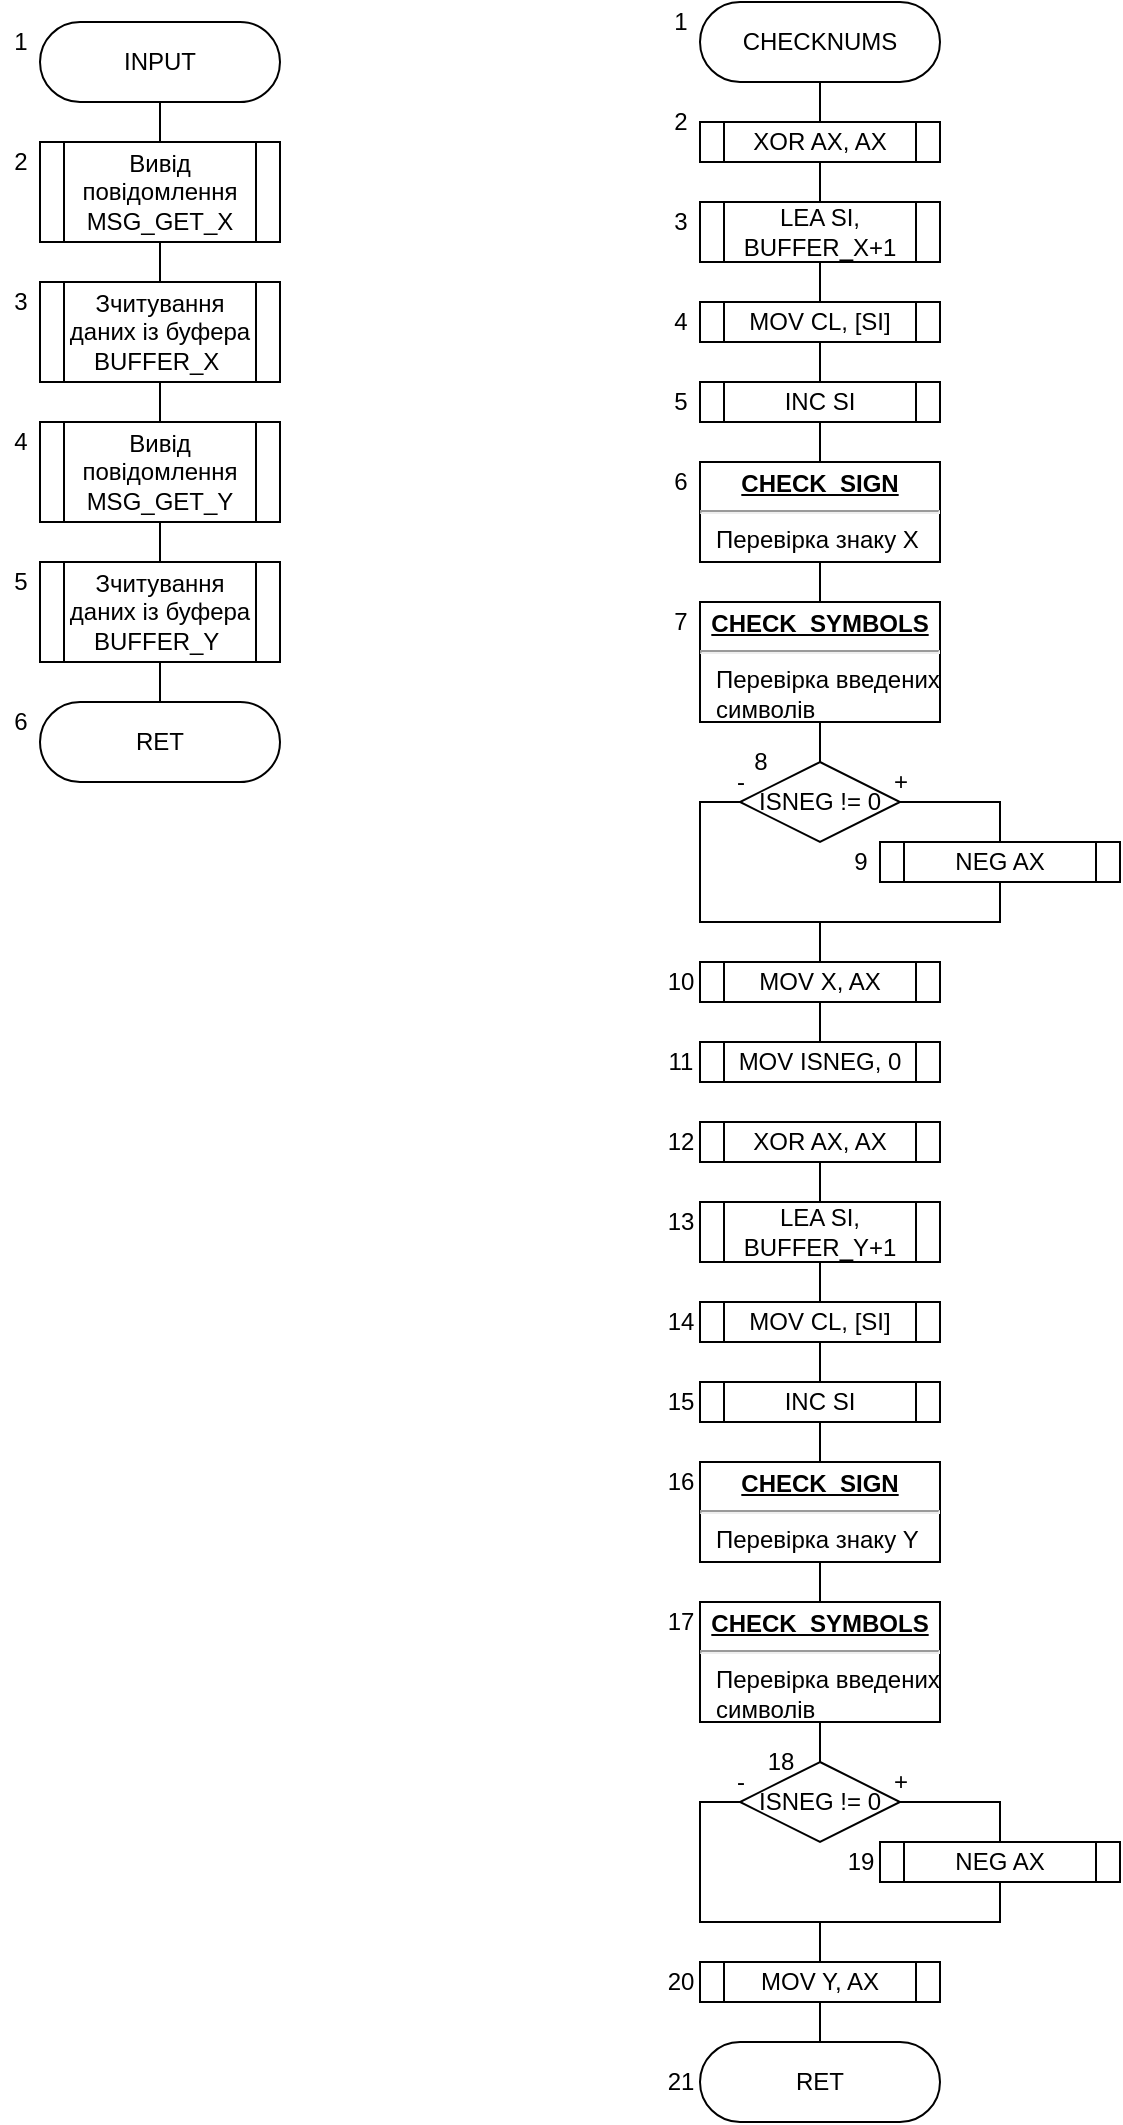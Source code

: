 <mxfile version="16.1.0" type="device"><diagram id="gQ5IS_V_rhFJRIOcrifY" name="Page-1"><mxGraphModel dx="1909" dy="1349" grid="1" gridSize="10" guides="1" tooltips="1" connect="1" arrows="1" fold="1" page="1" pageScale="1" pageWidth="827" pageHeight="1169" math="0" shadow="0"><root><mxCell id="0"/><mxCell id="1" parent="0"/><mxCell id="NVrALuE-QSx3dWzC8dVv-12" style="edgeStyle=orthogonalEdgeStyle;rounded=0;orthogonalLoop=1;jettySize=auto;html=1;exitX=0.5;exitY=1;exitDx=0;exitDy=0;entryX=0.5;entryY=0;entryDx=0;entryDy=0;endArrow=none;endFill=0;" edge="1" parent="1" source="NVrALuE-QSx3dWzC8dVv-1" target="NVrALuE-QSx3dWzC8dVv-6"><mxGeometry relative="1" as="geometry"/></mxCell><mxCell id="NVrALuE-QSx3dWzC8dVv-1" value="INPUT" style="rounded=1;whiteSpace=wrap;html=1;arcSize=50;" vertex="1" parent="1"><mxGeometry x="130" y="40" width="120" height="40" as="geometry"/></mxCell><mxCell id="NVrALuE-QSx3dWzC8dVv-13" style="edgeStyle=orthogonalEdgeStyle;rounded=0;orthogonalLoop=1;jettySize=auto;html=1;exitX=0.5;exitY=1;exitDx=0;exitDy=0;entryX=0.5;entryY=0;entryDx=0;entryDy=0;endArrow=none;endFill=0;" edge="1" parent="1" source="NVrALuE-QSx3dWzC8dVv-6" target="NVrALuE-QSx3dWzC8dVv-7"><mxGeometry relative="1" as="geometry"/></mxCell><mxCell id="NVrALuE-QSx3dWzC8dVv-6" value="Вивід повідомлення MSG_GET_X" style="shape=process;whiteSpace=wrap;html=1;backgroundOutline=1;" vertex="1" parent="1"><mxGeometry x="130" y="100" width="120" height="50" as="geometry"/></mxCell><mxCell id="NVrALuE-QSx3dWzC8dVv-7" value="Зчитування даних із буфера BUFFER_X&amp;nbsp;" style="shape=process;whiteSpace=wrap;html=1;backgroundOutline=1;" vertex="1" parent="1"><mxGeometry x="130" y="170" width="120" height="50" as="geometry"/></mxCell><mxCell id="NVrALuE-QSx3dWzC8dVv-14" style="edgeStyle=orthogonalEdgeStyle;rounded=0;orthogonalLoop=1;jettySize=auto;html=1;exitX=0.5;exitY=0;exitDx=0;exitDy=0;entryX=0.5;entryY=1;entryDx=0;entryDy=0;endArrow=none;endFill=0;" edge="1" parent="1" source="NVrALuE-QSx3dWzC8dVv-10" target="NVrALuE-QSx3dWzC8dVv-7"><mxGeometry relative="1" as="geometry"/></mxCell><mxCell id="NVrALuE-QSx3dWzC8dVv-15" style="edgeStyle=orthogonalEdgeStyle;rounded=0;orthogonalLoop=1;jettySize=auto;html=1;exitX=0.5;exitY=1;exitDx=0;exitDy=0;entryX=0.5;entryY=0;entryDx=0;entryDy=0;endArrow=none;endFill=0;entryPerimeter=0;" edge="1" parent="1" source="NVrALuE-QSx3dWzC8dVv-10" target="NVrALuE-QSx3dWzC8dVv-11"><mxGeometry relative="1" as="geometry"/></mxCell><mxCell id="NVrALuE-QSx3dWzC8dVv-10" value="Вивід повідомлення MSG_GET_Y" style="shape=process;whiteSpace=wrap;html=1;backgroundOutline=1;" vertex="1" parent="1"><mxGeometry x="130" y="240" width="120" height="50" as="geometry"/></mxCell><mxCell id="NVrALuE-QSx3dWzC8dVv-17" style="edgeStyle=orthogonalEdgeStyle;rounded=0;orthogonalLoop=1;jettySize=auto;html=1;exitX=0.5;exitY=1;exitDx=0;exitDy=0;entryX=0.5;entryY=0;entryDx=0;entryDy=0;endArrow=none;endFill=0;" edge="1" parent="1" source="NVrALuE-QSx3dWzC8dVv-11" target="NVrALuE-QSx3dWzC8dVv-16"><mxGeometry relative="1" as="geometry"/></mxCell><mxCell id="NVrALuE-QSx3dWzC8dVv-11" value="Зчитування даних із буфера BUFFER_Y&amp;nbsp;" style="shape=process;whiteSpace=wrap;html=1;backgroundOutline=1;" vertex="1" parent="1"><mxGeometry x="130" y="310" width="120" height="50" as="geometry"/></mxCell><mxCell id="NVrALuE-QSx3dWzC8dVv-16" value="RET" style="rounded=1;whiteSpace=wrap;html=1;arcSize=50;" vertex="1" parent="1"><mxGeometry x="130" y="380" width="120" height="40" as="geometry"/></mxCell><mxCell id="NVrALuE-QSx3dWzC8dVv-18" value="1" style="text;html=1;align=center;verticalAlign=middle;resizable=0;points=[];autosize=1;strokeColor=none;fillColor=none;" vertex="1" parent="1"><mxGeometry x="110" y="40" width="20" height="20" as="geometry"/></mxCell><mxCell id="NVrALuE-QSx3dWzC8dVv-19" value="2" style="text;html=1;align=center;verticalAlign=middle;resizable=0;points=[];autosize=1;strokeColor=none;fillColor=none;" vertex="1" parent="1"><mxGeometry x="110" y="100" width="20" height="20" as="geometry"/></mxCell><mxCell id="NVrALuE-QSx3dWzC8dVv-20" value="3" style="text;html=1;align=center;verticalAlign=middle;resizable=0;points=[];autosize=1;strokeColor=none;fillColor=none;" vertex="1" parent="1"><mxGeometry x="110" y="170" width="20" height="20" as="geometry"/></mxCell><mxCell id="NVrALuE-QSx3dWzC8dVv-21" value="4" style="text;html=1;align=center;verticalAlign=middle;resizable=0;points=[];autosize=1;strokeColor=none;fillColor=none;" vertex="1" parent="1"><mxGeometry x="110" y="240" width="20" height="20" as="geometry"/></mxCell><mxCell id="NVrALuE-QSx3dWzC8dVv-22" value="6" style="text;html=1;align=center;verticalAlign=middle;resizable=0;points=[];autosize=1;strokeColor=none;fillColor=none;" vertex="1" parent="1"><mxGeometry x="110" y="380" width="20" height="20" as="geometry"/></mxCell><mxCell id="NVrALuE-QSx3dWzC8dVv-23" value="5" style="text;html=1;align=center;verticalAlign=middle;resizable=0;points=[];autosize=1;strokeColor=none;fillColor=none;" vertex="1" parent="1"><mxGeometry x="110" y="310" width="20" height="20" as="geometry"/></mxCell><mxCell id="NVrALuE-QSx3dWzC8dVv-40" style="edgeStyle=orthogonalEdgeStyle;rounded=0;orthogonalLoop=1;jettySize=auto;html=1;exitX=0.5;exitY=1;exitDx=0;exitDy=0;endArrow=none;endFill=0;" edge="1" parent="1" source="NVrALuE-QSx3dWzC8dVv-24"><mxGeometry relative="1" as="geometry"><mxPoint x="520" y="90" as="targetPoint"/></mxGeometry></mxCell><mxCell id="NVrALuE-QSx3dWzC8dVv-24" value="CHECKNUMS" style="rounded=1;whiteSpace=wrap;html=1;arcSize=50;" vertex="1" parent="1"><mxGeometry x="460" y="30" width="120" height="40" as="geometry"/></mxCell><mxCell id="NVrALuE-QSx3dWzC8dVv-42" style="edgeStyle=orthogonalEdgeStyle;rounded=0;orthogonalLoop=1;jettySize=auto;html=1;exitX=0.5;exitY=1;exitDx=0;exitDy=0;entryX=0.5;entryY=0;entryDx=0;entryDy=0;endArrow=none;endFill=0;" edge="1" parent="1" source="NVrALuE-QSx3dWzC8dVv-25" target="NVrALuE-QSx3dWzC8dVv-27"><mxGeometry relative="1" as="geometry"/></mxCell><mxCell id="NVrALuE-QSx3dWzC8dVv-25" value="LEA SI, BUFFER_X+1" style="shape=process;whiteSpace=wrap;html=1;backgroundOutline=1;" vertex="1" parent="1"><mxGeometry x="460" y="130" width="120" height="30" as="geometry"/></mxCell><mxCell id="NVrALuE-QSx3dWzC8dVv-41" style="edgeStyle=orthogonalEdgeStyle;rounded=0;orthogonalLoop=1;jettySize=auto;html=1;exitX=0.5;exitY=1;exitDx=0;exitDy=0;entryX=0.5;entryY=0;entryDx=0;entryDy=0;endArrow=none;endFill=0;" edge="1" parent="1" source="NVrALuE-QSx3dWzC8dVv-26" target="NVrALuE-QSx3dWzC8dVv-25"><mxGeometry relative="1" as="geometry"/></mxCell><mxCell id="NVrALuE-QSx3dWzC8dVv-26" value="XOR AX, AX" style="shape=process;whiteSpace=wrap;html=1;backgroundOutline=1;" vertex="1" parent="1"><mxGeometry x="460" y="90" width="120" height="20" as="geometry"/></mxCell><mxCell id="NVrALuE-QSx3dWzC8dVv-43" style="edgeStyle=orthogonalEdgeStyle;rounded=0;orthogonalLoop=1;jettySize=auto;html=1;exitX=0.5;exitY=1;exitDx=0;exitDy=0;entryX=0.5;entryY=0;entryDx=0;entryDy=0;endArrow=none;endFill=0;" edge="1" parent="1" source="NVrALuE-QSx3dWzC8dVv-27" target="NVrALuE-QSx3dWzC8dVv-29"><mxGeometry relative="1" as="geometry"/></mxCell><mxCell id="NVrALuE-QSx3dWzC8dVv-27" value="MOV CL, [SI]" style="shape=process;whiteSpace=wrap;html=1;backgroundOutline=1;" vertex="1" parent="1"><mxGeometry x="460" y="180" width="120" height="20" as="geometry"/></mxCell><mxCell id="NVrALuE-QSx3dWzC8dVv-29" value="INC SI" style="shape=process;whiteSpace=wrap;html=1;backgroundOutline=1;" vertex="1" parent="1"><mxGeometry x="460" y="220" width="120" height="20" as="geometry"/></mxCell><mxCell id="NVrALuE-QSx3dWzC8dVv-44" style="edgeStyle=orthogonalEdgeStyle;rounded=0;orthogonalLoop=1;jettySize=auto;html=1;exitX=0.5;exitY=0;exitDx=0;exitDy=0;entryX=0.5;entryY=1;entryDx=0;entryDy=0;endArrow=none;endFill=0;" edge="1" parent="1" source="NVrALuE-QSx3dWzC8dVv-31" target="NVrALuE-QSx3dWzC8dVv-29"><mxGeometry relative="1" as="geometry"/></mxCell><mxCell id="NVrALuE-QSx3dWzC8dVv-45" value="" style="edgeStyle=orthogonalEdgeStyle;rounded=0;orthogonalLoop=1;jettySize=auto;html=1;endArrow=none;endFill=0;" edge="1" parent="1" source="NVrALuE-QSx3dWzC8dVv-31" target="NVrALuE-QSx3dWzC8dVv-39"><mxGeometry relative="1" as="geometry"/></mxCell><mxCell id="NVrALuE-QSx3dWzC8dVv-31" value="&lt;p style=&quot;margin: 0px ; margin-top: 4px ; text-align: center ; text-decoration: underline&quot;&gt;&lt;b&gt;CHECK_SIGN&lt;/b&gt;&lt;/p&gt;&lt;hr&gt;&lt;p style=&quot;margin: 0px ; margin-left: 8px&quot;&gt;Перевірка знаку Х&lt;/p&gt;" style="verticalAlign=top;align=left;overflow=fill;fontSize=12;fontFamily=Helvetica;html=1;" vertex="1" parent="1"><mxGeometry x="460" y="260" width="120" height="50" as="geometry"/></mxCell><mxCell id="NVrALuE-QSx3dWzC8dVv-33" value="&lt;p style=&quot;margin: 0px ; margin-top: 4px ; text-align: center ; text-decoration: underline&quot;&gt;&lt;b&gt;CHECK_SYMBOLS&lt;/b&gt;&lt;/p&gt;&lt;hr&gt;&lt;p style=&quot;margin: 0px ; margin-left: 8px&quot;&gt;Перевірка введених&lt;/p&gt;&lt;p style=&quot;margin: 0px ; margin-left: 8px&quot;&gt;символів&lt;/p&gt;" style="verticalAlign=top;align=left;overflow=fill;fontSize=12;fontFamily=Helvetica;html=1;" vertex="1" parent="1"><mxGeometry x="460" y="330" width="120" height="60" as="geometry"/></mxCell><mxCell id="NVrALuE-QSx3dWzC8dVv-47" style="edgeStyle=orthogonalEdgeStyle;rounded=0;orthogonalLoop=1;jettySize=auto;html=1;exitX=1;exitY=0.5;exitDx=0;exitDy=0;entryX=0.5;entryY=0;entryDx=0;entryDy=0;endArrow=none;endFill=0;" edge="1" parent="1" source="NVrALuE-QSx3dWzC8dVv-39" target="NVrALuE-QSx3dWzC8dVv-46"><mxGeometry relative="1" as="geometry"/></mxCell><mxCell id="NVrALuE-QSx3dWzC8dVv-48" style="edgeStyle=orthogonalEdgeStyle;rounded=0;orthogonalLoop=1;jettySize=auto;html=1;exitX=0;exitY=0.5;exitDx=0;exitDy=0;endArrow=none;endFill=0;entryX=0.5;entryY=1;entryDx=0;entryDy=0;" edge="1" parent="1" source="NVrALuE-QSx3dWzC8dVv-39" target="NVrALuE-QSx3dWzC8dVv-46"><mxGeometry relative="1" as="geometry"><mxPoint x="570.0" y="470" as="targetPoint"/></mxGeometry></mxCell><mxCell id="NVrALuE-QSx3dWzC8dVv-39" value="ISNEG != 0" style="rhombus;whiteSpace=wrap;html=1;" vertex="1" parent="1"><mxGeometry x="480" y="410" width="80" height="40" as="geometry"/></mxCell><mxCell id="NVrALuE-QSx3dWzC8dVv-46" value="NEG AX" style="shape=process;whiteSpace=wrap;html=1;backgroundOutline=1;" vertex="1" parent="1"><mxGeometry x="550" y="450" width="120" height="20" as="geometry"/></mxCell><mxCell id="NVrALuE-QSx3dWzC8dVv-52" style="edgeStyle=orthogonalEdgeStyle;rounded=0;orthogonalLoop=1;jettySize=auto;html=1;exitX=0.5;exitY=0;exitDx=0;exitDy=0;endArrow=none;endFill=0;" edge="1" parent="1" source="NVrALuE-QSx3dWzC8dVv-49"><mxGeometry relative="1" as="geometry"><mxPoint x="520" y="490" as="targetPoint"/></mxGeometry></mxCell><mxCell id="NVrALuE-QSx3dWzC8dVv-53" style="edgeStyle=orthogonalEdgeStyle;rounded=0;orthogonalLoop=1;jettySize=auto;html=1;exitX=0.5;exitY=1;exitDx=0;exitDy=0;entryX=0.5;entryY=0;entryDx=0;entryDy=0;endArrow=none;endFill=0;" edge="1" parent="1" source="NVrALuE-QSx3dWzC8dVv-49" target="NVrALuE-QSx3dWzC8dVv-50"><mxGeometry relative="1" as="geometry"/></mxCell><mxCell id="NVrALuE-QSx3dWzC8dVv-49" value="MOV X, AX" style="shape=process;whiteSpace=wrap;html=1;backgroundOutline=1;" vertex="1" parent="1"><mxGeometry x="460" y="510" width="120" height="20" as="geometry"/></mxCell><mxCell id="NVrALuE-QSx3dWzC8dVv-50" value="MOV ISNEG, 0" style="shape=process;whiteSpace=wrap;html=1;backgroundOutline=1;" vertex="1" parent="1"><mxGeometry x="460" y="550" width="120" height="20" as="geometry"/></mxCell><mxCell id="NVrALuE-QSx3dWzC8dVv-55" style="edgeStyle=orthogonalEdgeStyle;rounded=0;orthogonalLoop=1;jettySize=auto;html=1;exitX=0.5;exitY=1;exitDx=0;exitDy=0;entryX=0.5;entryY=0;entryDx=0;entryDy=0;endArrow=none;endFill=0;" edge="1" parent="1" source="NVrALuE-QSx3dWzC8dVv-56" target="NVrALuE-QSx3dWzC8dVv-60"><mxGeometry relative="1" as="geometry"/></mxCell><mxCell id="NVrALuE-QSx3dWzC8dVv-56" value="LEA SI, BUFFER_Y+1" style="shape=process;whiteSpace=wrap;html=1;backgroundOutline=1;" vertex="1" parent="1"><mxGeometry x="460" y="630" width="120" height="30" as="geometry"/></mxCell><mxCell id="NVrALuE-QSx3dWzC8dVv-57" style="edgeStyle=orthogonalEdgeStyle;rounded=0;orthogonalLoop=1;jettySize=auto;html=1;exitX=0.5;exitY=1;exitDx=0;exitDy=0;entryX=0.5;entryY=0;entryDx=0;entryDy=0;endArrow=none;endFill=0;" edge="1" parent="1" source="NVrALuE-QSx3dWzC8dVv-58" target="NVrALuE-QSx3dWzC8dVv-56"><mxGeometry relative="1" as="geometry"/></mxCell><mxCell id="NVrALuE-QSx3dWzC8dVv-58" value="XOR AX, AX" style="shape=process;whiteSpace=wrap;html=1;backgroundOutline=1;" vertex="1" parent="1"><mxGeometry x="460" y="590" width="120" height="20" as="geometry"/></mxCell><mxCell id="NVrALuE-QSx3dWzC8dVv-59" style="edgeStyle=orthogonalEdgeStyle;rounded=0;orthogonalLoop=1;jettySize=auto;html=1;exitX=0.5;exitY=1;exitDx=0;exitDy=0;entryX=0.5;entryY=0;entryDx=0;entryDy=0;endArrow=none;endFill=0;" edge="1" parent="1" source="NVrALuE-QSx3dWzC8dVv-60" target="NVrALuE-QSx3dWzC8dVv-61"><mxGeometry relative="1" as="geometry"/></mxCell><mxCell id="NVrALuE-QSx3dWzC8dVv-60" value="MOV CL, [SI]" style="shape=process;whiteSpace=wrap;html=1;backgroundOutline=1;" vertex="1" parent="1"><mxGeometry x="460" y="680" width="120" height="20" as="geometry"/></mxCell><mxCell id="NVrALuE-QSx3dWzC8dVv-61" value="INC SI" style="shape=process;whiteSpace=wrap;html=1;backgroundOutline=1;" vertex="1" parent="1"><mxGeometry x="460" y="720" width="120" height="20" as="geometry"/></mxCell><mxCell id="NVrALuE-QSx3dWzC8dVv-62" style="edgeStyle=orthogonalEdgeStyle;rounded=0;orthogonalLoop=1;jettySize=auto;html=1;exitX=0.5;exitY=0;exitDx=0;exitDy=0;entryX=0.5;entryY=1;entryDx=0;entryDy=0;endArrow=none;endFill=0;" edge="1" parent="1" source="NVrALuE-QSx3dWzC8dVv-64" target="NVrALuE-QSx3dWzC8dVv-61"><mxGeometry relative="1" as="geometry"/></mxCell><mxCell id="NVrALuE-QSx3dWzC8dVv-63" value="" style="edgeStyle=orthogonalEdgeStyle;rounded=0;orthogonalLoop=1;jettySize=auto;html=1;endArrow=none;endFill=0;" edge="1" parent="1" source="NVrALuE-QSx3dWzC8dVv-64" target="NVrALuE-QSx3dWzC8dVv-68"><mxGeometry relative="1" as="geometry"/></mxCell><mxCell id="NVrALuE-QSx3dWzC8dVv-64" value="&lt;p style=&quot;margin: 0px ; margin-top: 4px ; text-align: center ; text-decoration: underline&quot;&gt;&lt;b&gt;CHECK_SIGN&lt;/b&gt;&lt;/p&gt;&lt;hr&gt;&lt;p style=&quot;margin: 0px ; margin-left: 8px&quot;&gt;Перевірка знаку Y&lt;/p&gt;" style="verticalAlign=top;align=left;overflow=fill;fontSize=12;fontFamily=Helvetica;html=1;" vertex="1" parent="1"><mxGeometry x="460" y="760" width="120" height="50" as="geometry"/></mxCell><mxCell id="NVrALuE-QSx3dWzC8dVv-65" value="&lt;p style=&quot;margin: 0px ; margin-top: 4px ; text-align: center ; text-decoration: underline&quot;&gt;&lt;b&gt;CHECK_SYMBOLS&lt;/b&gt;&lt;/p&gt;&lt;hr&gt;&lt;p style=&quot;margin: 0px ; margin-left: 8px&quot;&gt;Перевірка введених&lt;/p&gt;&lt;p style=&quot;margin: 0px ; margin-left: 8px&quot;&gt;символів&lt;/p&gt;" style="verticalAlign=top;align=left;overflow=fill;fontSize=12;fontFamily=Helvetica;html=1;" vertex="1" parent="1"><mxGeometry x="460" y="830" width="120" height="60" as="geometry"/></mxCell><mxCell id="NVrALuE-QSx3dWzC8dVv-66" style="edgeStyle=orthogonalEdgeStyle;rounded=0;orthogonalLoop=1;jettySize=auto;html=1;exitX=1;exitY=0.5;exitDx=0;exitDy=0;entryX=0.5;entryY=0;entryDx=0;entryDy=0;endArrow=none;endFill=0;" edge="1" parent="1" source="NVrALuE-QSx3dWzC8dVv-68" target="NVrALuE-QSx3dWzC8dVv-69"><mxGeometry relative="1" as="geometry"/></mxCell><mxCell id="NVrALuE-QSx3dWzC8dVv-67" style="edgeStyle=orthogonalEdgeStyle;rounded=0;orthogonalLoop=1;jettySize=auto;html=1;exitX=0;exitY=0.5;exitDx=0;exitDy=0;endArrow=none;endFill=0;entryX=0.5;entryY=1;entryDx=0;entryDy=0;" edge="1" parent="1" source="NVrALuE-QSx3dWzC8dVv-68" target="NVrALuE-QSx3dWzC8dVv-69"><mxGeometry relative="1" as="geometry"><mxPoint x="570.0" y="970" as="targetPoint"/></mxGeometry></mxCell><mxCell id="NVrALuE-QSx3dWzC8dVv-68" value="ISNEG != 0" style="rhombus;whiteSpace=wrap;html=1;" vertex="1" parent="1"><mxGeometry x="480" y="910" width="80" height="40" as="geometry"/></mxCell><mxCell id="NVrALuE-QSx3dWzC8dVv-69" value="NEG AX" style="shape=process;whiteSpace=wrap;html=1;backgroundOutline=1;" vertex="1" parent="1"><mxGeometry x="550" y="950" width="120" height="20" as="geometry"/></mxCell><mxCell id="NVrALuE-QSx3dWzC8dVv-70" style="edgeStyle=orthogonalEdgeStyle;rounded=0;orthogonalLoop=1;jettySize=auto;html=1;exitX=0.5;exitY=0;exitDx=0;exitDy=0;endArrow=none;endFill=0;" edge="1" parent="1" source="NVrALuE-QSx3dWzC8dVv-72"><mxGeometry relative="1" as="geometry"><mxPoint x="520" y="990" as="targetPoint"/></mxGeometry></mxCell><mxCell id="NVrALuE-QSx3dWzC8dVv-71" style="edgeStyle=orthogonalEdgeStyle;rounded=0;orthogonalLoop=1;jettySize=auto;html=1;exitX=0.5;exitY=1;exitDx=0;exitDy=0;entryX=0.5;entryY=0;entryDx=0;entryDy=0;endArrow=none;endFill=0;" edge="1" parent="1" source="NVrALuE-QSx3dWzC8dVv-72"><mxGeometry relative="1" as="geometry"><mxPoint x="520.0" y="1050" as="targetPoint"/></mxGeometry></mxCell><mxCell id="NVrALuE-QSx3dWzC8dVv-72" value="MOV Y, AX" style="shape=process;whiteSpace=wrap;html=1;backgroundOutline=1;" vertex="1" parent="1"><mxGeometry x="460" y="1010" width="120" height="20" as="geometry"/></mxCell><mxCell id="NVrALuE-QSx3dWzC8dVv-74" value="RET" style="rounded=1;whiteSpace=wrap;html=1;arcSize=50;" vertex="1" parent="1"><mxGeometry x="460" y="1050" width="120" height="40" as="geometry"/></mxCell><mxCell id="NVrALuE-QSx3dWzC8dVv-100" value="+" style="text;html=1;align=center;verticalAlign=middle;resizable=0;points=[];autosize=1;strokeColor=none;fillColor=none;" vertex="1" parent="1"><mxGeometry x="550" y="410" width="20" height="20" as="geometry"/></mxCell><mxCell id="NVrALuE-QSx3dWzC8dVv-101" value="-" style="text;html=1;align=center;verticalAlign=middle;resizable=0;points=[];autosize=1;strokeColor=none;fillColor=none;" vertex="1" parent="1"><mxGeometry x="470" y="410" width="20" height="20" as="geometry"/></mxCell><mxCell id="NVrALuE-QSx3dWzC8dVv-102" value="+" style="text;html=1;align=center;verticalAlign=middle;resizable=0;points=[];autosize=1;strokeColor=none;fillColor=none;" vertex="1" parent="1"><mxGeometry x="550" y="910" width="20" height="20" as="geometry"/></mxCell><mxCell id="NVrALuE-QSx3dWzC8dVv-103" value="-" style="text;html=1;align=center;verticalAlign=middle;resizable=0;points=[];autosize=1;strokeColor=none;fillColor=none;" vertex="1" parent="1"><mxGeometry x="470" y="910" width="20" height="20" as="geometry"/></mxCell><mxCell id="NVrALuE-QSx3dWzC8dVv-122" value="1" style="text;html=1;align=center;verticalAlign=middle;resizable=0;points=[];autosize=1;strokeColor=none;fillColor=none;" vertex="1" parent="1"><mxGeometry x="440" y="30" width="20" height="20" as="geometry"/></mxCell><mxCell id="NVrALuE-QSx3dWzC8dVv-123" value="2" style="text;html=1;align=center;verticalAlign=middle;resizable=0;points=[];autosize=1;strokeColor=none;fillColor=none;" vertex="1" parent="1"><mxGeometry x="440" y="80" width="20" height="20" as="geometry"/></mxCell><mxCell id="NVrALuE-QSx3dWzC8dVv-124" value="3" style="text;html=1;align=center;verticalAlign=middle;resizable=0;points=[];autosize=1;strokeColor=none;fillColor=none;" vertex="1" parent="1"><mxGeometry x="440" y="130" width="20" height="20" as="geometry"/></mxCell><mxCell id="NVrALuE-QSx3dWzC8dVv-125" value="4" style="text;html=1;align=center;verticalAlign=middle;resizable=0;points=[];autosize=1;strokeColor=none;fillColor=none;" vertex="1" parent="1"><mxGeometry x="440" y="180" width="20" height="20" as="geometry"/></mxCell><mxCell id="NVrALuE-QSx3dWzC8dVv-126" value="5" style="text;html=1;align=center;verticalAlign=middle;resizable=0;points=[];autosize=1;strokeColor=none;fillColor=none;" vertex="1" parent="1"><mxGeometry x="440" y="220" width="20" height="20" as="geometry"/></mxCell><mxCell id="NVrALuE-QSx3dWzC8dVv-127" value="6" style="text;html=1;align=center;verticalAlign=middle;resizable=0;points=[];autosize=1;strokeColor=none;fillColor=none;" vertex="1" parent="1"><mxGeometry x="440" y="260" width="20" height="20" as="geometry"/></mxCell><mxCell id="NVrALuE-QSx3dWzC8dVv-128" value="7" style="text;html=1;align=center;verticalAlign=middle;resizable=0;points=[];autosize=1;strokeColor=none;fillColor=none;" vertex="1" parent="1"><mxGeometry x="440" y="330" width="20" height="20" as="geometry"/></mxCell><mxCell id="NVrALuE-QSx3dWzC8dVv-129" value="8" style="text;html=1;align=center;verticalAlign=middle;resizable=0;points=[];autosize=1;strokeColor=none;fillColor=none;" vertex="1" parent="1"><mxGeometry x="480" y="400" width="20" height="20" as="geometry"/></mxCell><mxCell id="NVrALuE-QSx3dWzC8dVv-130" value="9" style="text;html=1;align=center;verticalAlign=middle;resizable=0;points=[];autosize=1;strokeColor=none;fillColor=none;" vertex="1" parent="1"><mxGeometry x="530" y="450" width="20" height="20" as="geometry"/></mxCell><mxCell id="NVrALuE-QSx3dWzC8dVv-131" value="10" style="text;html=1;align=center;verticalAlign=middle;resizable=0;points=[];autosize=1;strokeColor=none;fillColor=none;" vertex="1" parent="1"><mxGeometry x="435" y="510" width="30" height="20" as="geometry"/></mxCell><mxCell id="NVrALuE-QSx3dWzC8dVv-132" value="11" style="text;html=1;align=center;verticalAlign=middle;resizable=0;points=[];autosize=1;strokeColor=none;fillColor=none;" vertex="1" parent="1"><mxGeometry x="435" y="550" width="30" height="20" as="geometry"/></mxCell><mxCell id="NVrALuE-QSx3dWzC8dVv-133" value="12" style="text;html=1;align=center;verticalAlign=middle;resizable=0;points=[];autosize=1;strokeColor=none;fillColor=none;" vertex="1" parent="1"><mxGeometry x="435" y="590" width="30" height="20" as="geometry"/></mxCell><mxCell id="NVrALuE-QSx3dWzC8dVv-134" value="13" style="text;html=1;align=center;verticalAlign=middle;resizable=0;points=[];autosize=1;strokeColor=none;fillColor=none;" vertex="1" parent="1"><mxGeometry x="435" y="630" width="30" height="20" as="geometry"/></mxCell><mxCell id="NVrALuE-QSx3dWzC8dVv-135" value="14" style="text;html=1;align=center;verticalAlign=middle;resizable=0;points=[];autosize=1;strokeColor=none;fillColor=none;" vertex="1" parent="1"><mxGeometry x="435" y="680" width="30" height="20" as="geometry"/></mxCell><mxCell id="NVrALuE-QSx3dWzC8dVv-136" value="15" style="text;html=1;align=center;verticalAlign=middle;resizable=0;points=[];autosize=1;strokeColor=none;fillColor=none;" vertex="1" parent="1"><mxGeometry x="435" y="720" width="30" height="20" as="geometry"/></mxCell><mxCell id="NVrALuE-QSx3dWzC8dVv-137" value="16" style="text;html=1;align=center;verticalAlign=middle;resizable=0;points=[];autosize=1;strokeColor=none;fillColor=none;" vertex="1" parent="1"><mxGeometry x="435" y="760" width="30" height="20" as="geometry"/></mxCell><mxCell id="NVrALuE-QSx3dWzC8dVv-138" value="17" style="text;html=1;align=center;verticalAlign=middle;resizable=0;points=[];autosize=1;strokeColor=none;fillColor=none;" vertex="1" parent="1"><mxGeometry x="435" y="830" width="30" height="20" as="geometry"/></mxCell><mxCell id="NVrALuE-QSx3dWzC8dVv-139" value="18" style="text;html=1;align=center;verticalAlign=middle;resizable=0;points=[];autosize=1;strokeColor=none;fillColor=none;" vertex="1" parent="1"><mxGeometry x="485" y="900" width="30" height="20" as="geometry"/></mxCell><mxCell id="NVrALuE-QSx3dWzC8dVv-140" value="19" style="text;html=1;align=center;verticalAlign=middle;resizable=0;points=[];autosize=1;strokeColor=none;fillColor=none;" vertex="1" parent="1"><mxGeometry x="525" y="950" width="30" height="20" as="geometry"/></mxCell><mxCell id="NVrALuE-QSx3dWzC8dVv-141" value="20" style="text;html=1;align=center;verticalAlign=middle;resizable=0;points=[];autosize=1;strokeColor=none;fillColor=none;" vertex="1" parent="1"><mxGeometry x="435" y="1010" width="30" height="20" as="geometry"/></mxCell><mxCell id="NVrALuE-QSx3dWzC8dVv-142" value="21" style="text;html=1;align=center;verticalAlign=middle;resizable=0;points=[];autosize=1;strokeColor=none;fillColor=none;" vertex="1" parent="1"><mxGeometry x="435" y="1060" width="30" height="20" as="geometry"/></mxCell></root></mxGraphModel></diagram></mxfile>